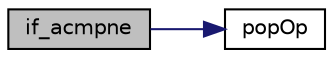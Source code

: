 digraph "if_acmpne"
{
 // INTERACTIVE_SVG=YES
  edge [fontname="Helvetica",fontsize="10",labelfontname="Helvetica",labelfontsize="10"];
  node [fontname="Helvetica",fontsize="10",shape=record];
  rankdir="LR";
  Node1428 [label="if_acmpne",height=0.2,width=0.4,color="black", fillcolor="grey75", style="filled", fontcolor="black"];
  Node1428 -> Node1429 [color="midnightblue",fontsize="10",style="solid",fontname="Helvetica"];
  Node1429 [label="popOp",height=0.2,width=0.4,color="black", fillcolor="white", style="filled",URL="$frame_8c.html#a3670f378856724ca85ced056e6bfc5c4"];
}
